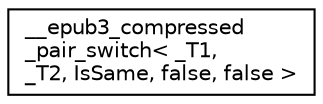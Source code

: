 digraph "Graphical Class Hierarchy"
{
  edge [fontname="Helvetica",fontsize="10",labelfontname="Helvetica",labelfontsize="10"];
  node [fontname="Helvetica",fontsize="10",shape=record];
  rankdir="LR";
  Node1 [label="__epub3_compressed\l_pair_switch\< _T1, \l_T2, IsSame, false, false \>",height=0.2,width=0.4,color="black", fillcolor="white", style="filled",URL="$struct____epub3__compressed__pair__switch_3_01___t1_00_01___t2_00_01_is_same_00_01false_00_01false_01_4.xhtml"];
}
